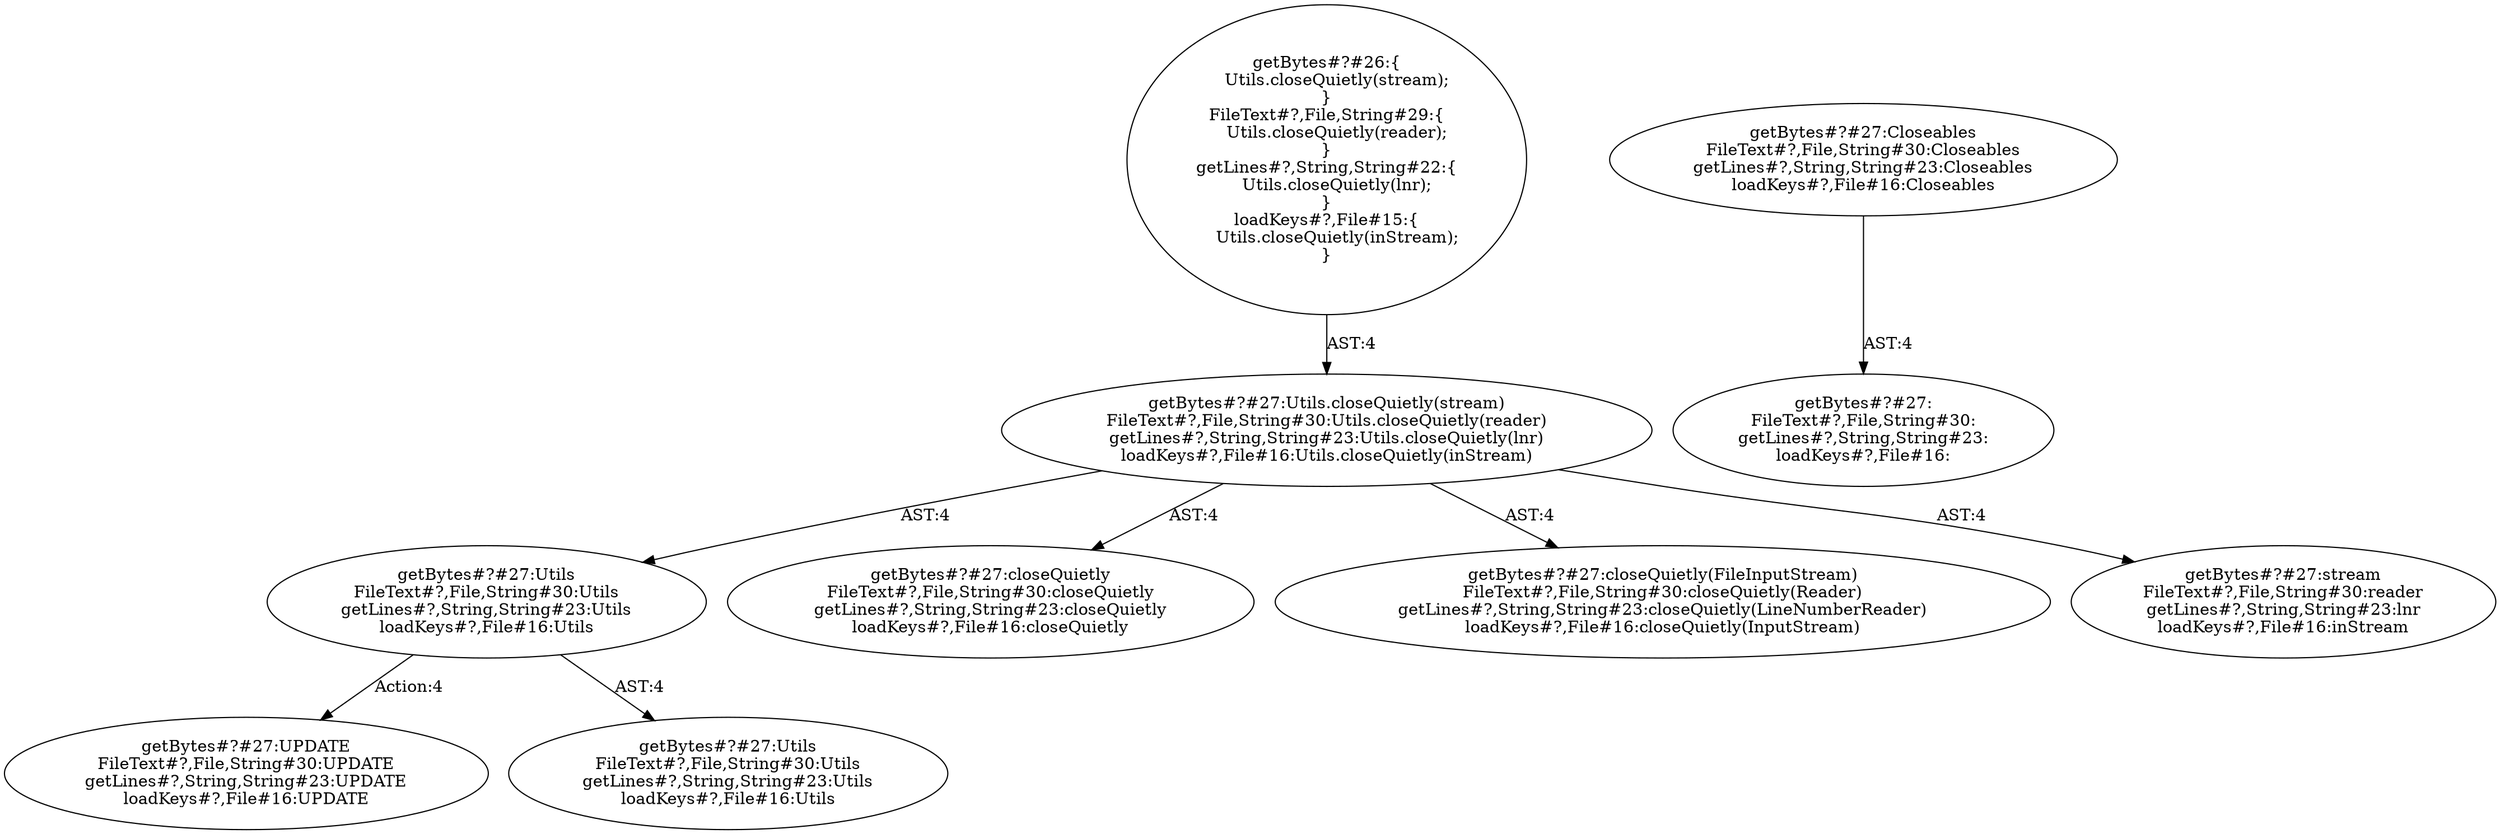 digraph "Pattern" {
0 [label="getBytes#?#27:UPDATE
FileText#?,File,String#30:UPDATE
getLines#?,String,String#23:UPDATE
loadKeys#?,File#16:UPDATE" shape=ellipse]
1 [label="getBytes#?#27:Utils
FileText#?,File,String#30:Utils
getLines#?,String,String#23:Utils
loadKeys#?,File#16:Utils" shape=ellipse]
2 [label="getBytes#?#27:Utils.closeQuietly(stream)
FileText#?,File,String#30:Utils.closeQuietly(reader)
getLines#?,String,String#23:Utils.closeQuietly(lnr)
loadKeys#?,File#16:Utils.closeQuietly(inStream)" shape=ellipse]
3 [label="getBytes#?#26:\{
    Utils.closeQuietly(stream);
\}
FileText#?,File,String#29:\{
    Utils.closeQuietly(reader);
\}
getLines#?,String,String#22:\{
    Utils.closeQuietly(lnr);
\}
loadKeys#?,File#15:\{
    Utils.closeQuietly(inStream);
\}" shape=ellipse]
4 [label="getBytes#?#27:closeQuietly
FileText#?,File,String#30:closeQuietly
getLines#?,String,String#23:closeQuietly
loadKeys#?,File#16:closeQuietly" shape=ellipse]
5 [label="getBytes#?#27:closeQuietly(FileInputStream)
FileText#?,File,String#30:closeQuietly(Reader)
getLines#?,String,String#23:closeQuietly(LineNumberReader)
loadKeys#?,File#16:closeQuietly(InputStream)" shape=ellipse]
6 [label="getBytes#?#27:stream
FileText#?,File,String#30:reader
getLines#?,String,String#23:lnr
loadKeys#?,File#16:inStream" shape=ellipse]
7 [label="getBytes#?#27:Utils
FileText#?,File,String#30:Utils
getLines#?,String,String#23:Utils
loadKeys#?,File#16:Utils" shape=ellipse]
8 [label="getBytes#?#27:Closeables
FileText#?,File,String#30:Closeables
getLines#?,String,String#23:Closeables
loadKeys#?,File#16:Closeables" shape=ellipse]
9 [label="getBytes#?#27:
FileText#?,File,String#30:
getLines#?,String,String#23:
loadKeys#?,File#16:" shape=ellipse]
1 -> 0 [label="Action:4"];
1 -> 7 [label="AST:4"];
2 -> 1 [label="AST:4"];
2 -> 4 [label="AST:4"];
2 -> 5 [label="AST:4"];
2 -> 6 [label="AST:4"];
3 -> 2 [label="AST:4"];
8 -> 9 [label="AST:4"];
}